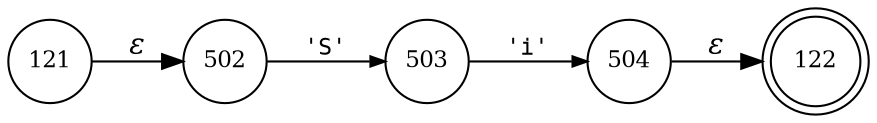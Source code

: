 digraph ATN {
rankdir=LR;
s122[fontsize=11, label="122", shape=doublecircle, fixedsize=true, width=.6];
s502[fontsize=11,label="502", shape=circle, fixedsize=true, width=.55, peripheries=1];
s503[fontsize=11,label="503", shape=circle, fixedsize=true, width=.55, peripheries=1];
s504[fontsize=11,label="504", shape=circle, fixedsize=true, width=.55, peripheries=1];
s121[fontsize=11,label="121", shape=circle, fixedsize=true, width=.55, peripheries=1];
s121 -> s502 [fontname="Times-Italic", label="&epsilon;"];
s502 -> s503 [fontsize=11, fontname="Courier", arrowsize=.7, label = "'S'", arrowhead = normal];
s503 -> s504 [fontsize=11, fontname="Courier", arrowsize=.7, label = "'i'", arrowhead = normal];
s504 -> s122 [fontname="Times-Italic", label="&epsilon;"];
}